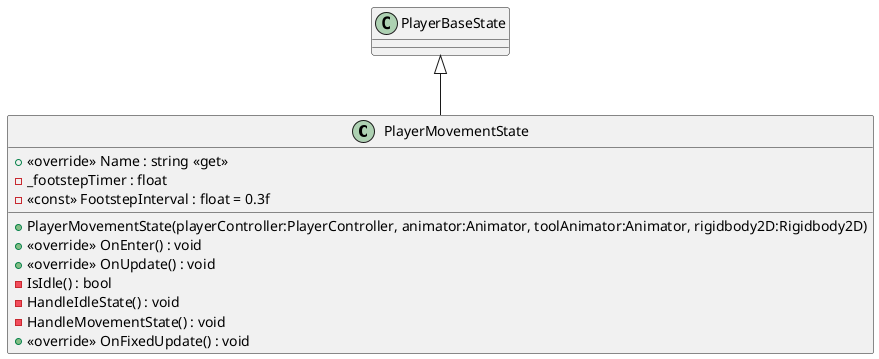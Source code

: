 @startuml
class PlayerMovementState {
    + <<override>> Name : string <<get>>
    - _footstepTimer : float
    - <<const>> FootstepInterval : float = 0.3f
    + PlayerMovementState(playerController:PlayerController, animator:Animator, toolAnimator:Animator, rigidbody2D:Rigidbody2D)
    + <<override>> OnEnter() : void
    + <<override>> OnUpdate() : void
    - IsIdle() : bool
    - HandleIdleState() : void
    - HandleMovementState() : void
    + <<override>> OnFixedUpdate() : void
}
PlayerBaseState <|-- PlayerMovementState
@enduml
